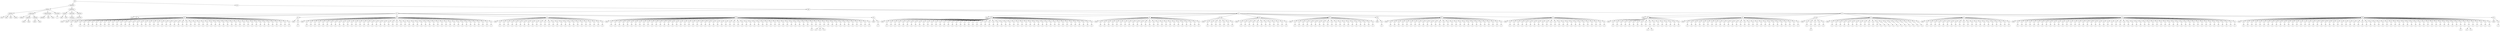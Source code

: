 digraph Tree {
	"t0" [label = "TEI"];
	"t1" [label = "teiHeader"];
	"t2" [label = "fileDesc"];
	"t3" [label = "titleStmt"];
	"t4" [label = "title"];
	"t5" [label = "title"];
	"t6" [label = "title"];
	"t7" [label = "author"];
	"t8" [label = "editionStmt"];
	"t9" [label = "edition"];
	"t10" [label = "respStmt"];
	"t11" [label = "name"];
	"t12" [label = "resp"];
	"t13" [label = "respStmt"];
	"t14" [label = "name"];
	"t15" [label = "resp"];
	"t16" [label = "publicationStmt"];
	"t17" [label = "publisher"];
	"t18" [label = "idno"];
	"t19" [label = "idno"];
	"t20" [label = "sourceDesc"];
	"t21" [label = "p"];
	"t22" [label = "profileDesc"];
	"t23" [label = "creation"];
	"t24" [label = "date"];
	"t25" [label = "date"];
	"t26" [label = "langUsage"];
	"t27" [label = "language"];
	"t28" [label = "textClass"];
	"t29" [label = "keywords"];
	"t30" [label = "term"];
	"t31" [label = "text"];
	"t32" [label = "body"];
	"t33" [label = "div"];
	"t34" [label = "head"];
	"t35" [label = "div"];
	"t36" [label = "head"];
	"t37" [label = "sp"];
	"t38" [label = "p"];
	"t39" [label = "div"];
	"t40" [label = "head"];
	"t41" [label = "sp"];
	"t42" [label = "p"];
	"t43" [label = "sp"];
	"t44" [label = "p"];
	"t45" [label = "sp"];
	"t46" [label = "p"];
	"t47" [label = "sp"];
	"t48" [label = "p"];
	"t49" [label = "sp"];
	"t50" [label = "p"];
	"t51" [label = "sp"];
	"t52" [label = "p"];
	"t53" [label = "sp"];
	"t54" [label = "p"];
	"t55" [label = "sp"];
	"t56" [label = "p"];
	"t57" [label = "sp"];
	"t58" [label = "p"];
	"t59" [label = "sp"];
	"t60" [label = "p"];
	"t61" [label = "sp"];
	"t62" [label = "p"];
	"t63" [label = "sp"];
	"t64" [label = "p"];
	"t65" [label = "sp"];
	"t66" [label = "p"];
	"t67" [label = "sp"];
	"t68" [label = "p"];
	"t69" [label = "sp"];
	"t70" [label = "p"];
	"t71" [label = "sp"];
	"t72" [label = "p"];
	"t73" [label = "sp"];
	"t74" [label = "p"];
	"t75" [label = "sp"];
	"t76" [label = "p"];
	"t77" [label = "sp"];
	"t78" [label = "p"];
	"t79" [label = "sp"];
	"t80" [label = "p"];
	"t81" [label = "sp"];
	"t82" [label = "p"];
	"t83" [label = "sp"];
	"t84" [label = "p"];
	"t85" [label = "sp"];
	"t86" [label = "p"];
	"t87" [label = "sp"];
	"t88" [label = "p"];
	"t89" [label = "sp"];
	"t90" [label = "p"];
	"t91" [label = "sp"];
	"t92" [label = "p"];
	"t93" [label = "sp"];
	"t94" [label = "p"];
	"t95" [label = "sp"];
	"t96" [label = "p"];
	"t97" [label = "sp"];
	"t98" [label = "p"];
	"t99" [label = "sp"];
	"t100" [label = "p"];
	"t101" [label = "sp"];
	"t102" [label = "p"];
	"t103" [label = "sp"];
	"t104" [label = "p"];
	"t105" [label = "sp"];
	"t106" [label = "p"];
	"t107" [label = "sp"];
	"t108" [label = "p"];
	"t109" [label = "sp"];
	"t110" [label = "p"];
	"t111" [label = "sp"];
	"t112" [label = "p"];
	"t113" [label = "sp"];
	"t114" [label = "p"];
	"t115" [label = "sp"];
	"t116" [label = "p"];
	"t117" [label = "sp"];
	"t118" [label = "p"];
	"t119" [label = "sp"];
	"t120" [label = "p"];
	"t121" [label = "sp"];
	"t122" [label = "p"];
	"t123" [label = "sp"];
	"t124" [label = "p"];
	"t125" [label = "sp"];
	"t126" [label = "p"];
	"t127" [label = "sp"];
	"t128" [label = "p"];
	"t129" [label = "sp"];
	"t130" [label = "p"];
	"t131" [label = "sp"];
	"t132" [label = "p"];
	"t133" [label = "sp"];
	"t134" [label = "p"];
	"t135" [label = "sp"];
	"t136" [label = "p"];
	"t137" [label = "sp"];
	"t138" [label = "p"];
	"t139" [label = "sp"];
	"t140" [label = "p"];
	"t141" [label = "sp"];
	"t142" [label = "p"];
	"t143" [label = "sp"];
	"t144" [label = "p"];
	"t145" [label = "div"];
	"t146" [label = "head"];
	"t147" [label = "sp"];
	"t148" [label = "p"];
	"t149" [label = "div"];
	"t150" [label = "head"];
	"t151" [label = "sp"];
	"t152" [label = "p"];
	"t153" [label = "sp"];
	"t154" [label = "p"];
	"t155" [label = "sp"];
	"t156" [label = "p"];
	"t157" [label = "sp"];
	"t158" [label = "p"];
	"t159" [label = "sp"];
	"t160" [label = "p"];
	"t161" [label = "sp"];
	"t162" [label = "p"];
	"t163" [label = "sp"];
	"t164" [label = "p"];
	"t165" [label = "sp"];
	"t166" [label = "p"];
	"t167" [label = "sp"];
	"t168" [label = "p"];
	"t169" [label = "sp"];
	"t170" [label = "p"];
	"t171" [label = "sp"];
	"t172" [label = "p"];
	"t173" [label = "sp"];
	"t174" [label = "p"];
	"t175" [label = "sp"];
	"t176" [label = "p"];
	"t177" [label = "sp"];
	"t178" [label = "p"];
	"t179" [label = "sp"];
	"t180" [label = "p"];
	"t181" [label = "sp"];
	"t182" [label = "p"];
	"t183" [label = "sp"];
	"t184" [label = "p"];
	"t185" [label = "sp"];
	"t186" [label = "p"];
	"t187" [label = "sp"];
	"t188" [label = "p"];
	"t189" [label = "sp"];
	"t190" [label = "p"];
	"t191" [label = "sp"];
	"t192" [label = "p"];
	"t193" [label = "sp"];
	"t194" [label = "p"];
	"t195" [label = "sp"];
	"t196" [label = "p"];
	"t197" [label = "sp"];
	"t198" [label = "p"];
	"t199" [label = "sp"];
	"t200" [label = "p"];
	"t201" [label = "sp"];
	"t202" [label = "p"];
	"t203" [label = "sp"];
	"t204" [label = "p"];
	"t205" [label = "sp"];
	"t206" [label = "p"];
	"t207" [label = "sp"];
	"t208" [label = "p"];
	"t209" [label = "sp"];
	"t210" [label = "p"];
	"t211" [label = "sp"];
	"t212" [label = "p"];
	"t213" [label = "sp"];
	"t214" [label = "p"];
	"t215" [label = "sp"];
	"t216" [label = "p"];
	"t217" [label = "sp"];
	"t218" [label = "p"];
	"t219" [label = "sp"];
	"t220" [label = "p"];
	"t221" [label = "sp"];
	"t222" [label = "p"];
	"t223" [label = "sp"];
	"t224" [label = "p"];
	"t225" [label = "sp"];
	"t226" [label = "p"];
	"t227" [label = "sp"];
	"t228" [label = "p"];
	"t229" [label = "sp"];
	"t230" [label = "p"];
	"t231" [label = "sp"];
	"t232" [label = "p"];
	"t233" [label = "sp"];
	"t234" [label = "p"];
	"t235" [label = "sp"];
	"t236" [label = "p"];
	"t237" [label = "sp"];
	"t238" [label = "p"];
	"t239" [label = "sp"];
	"t240" [label = "p"];
	"t241" [label = "sp"];
	"t242" [label = "p"];
	"t243" [label = "div"];
	"t244" [label = "head"];
	"t245" [label = "sp"];
	"t246" [label = "p"];
	"t247" [label = "sp"];
	"t248" [label = "p"];
	"t249" [label = "sp"];
	"t250" [label = "p"];
	"t251" [label = "sp"];
	"t252" [label = "p"];
	"t253" [label = "sp"];
	"t254" [label = "p"];
	"t255" [label = "sp"];
	"t256" [label = "p"];
	"t257" [label = "sp"];
	"t258" [label = "p"];
	"t259" [label = "sp"];
	"t260" [label = "p"];
	"t261" [label = "sp"];
	"t262" [label = "p"];
	"t263" [label = "sp"];
	"t264" [label = "p"];
	"t265" [label = "sp"];
	"t266" [label = "p"];
	"t267" [label = "sp"];
	"t268" [label = "p"];
	"t269" [label = "sp"];
	"t270" [label = "p"];
	"t271" [label = "sp"];
	"t272" [label = "p"];
	"t273" [label = "sp"];
	"t274" [label = "p"];
	"t275" [label = "sp"];
	"t276" [label = "p"];
	"t277" [label = "sp"];
	"t278" [label = "p"];
	"t279" [label = "sp"];
	"t280" [label = "p"];
	"t281" [label = "sp"];
	"t282" [label = "p"];
	"t283" [label = "sp"];
	"t284" [label = "p"];
	"t285" [label = "sp"];
	"t286" [label = "p"];
	"t287" [label = "sp"];
	"t288" [label = "p"];
	"t289" [label = "sp"];
	"t290" [label = "p"];
	"t291" [label = "sp"];
	"t292" [label = "p"];
	"t293" [label = "sp"];
	"t294" [label = "p"];
	"t295" [label = "sp"];
	"t296" [label = "p"];
	"t297" [label = "div"];
	"t298" [label = "head"];
	"t299" [label = "sp"];
	"t300" [label = "p"];
	"t301" [label = "sp"];
	"t302" [label = "p"];
	"t303" [label = "sp"];
	"t304" [label = "p"];
	"t305" [label = "sp"];
	"t306" [label = "p"];
	"t307" [label = "sp"];
	"t308" [label = "p"];
	"t309" [label = "sp"];
	"t310" [label = "p"];
	"t311" [label = "sp"];
	"t312" [label = "p"];
	"t313" [label = "sp"];
	"t314" [label = "p"];
	"t315" [label = "sp"];
	"t316" [label = "p"];
	"t317" [label = "sp"];
	"t318" [label = "p"];
	"t319" [label = "sp"];
	"t320" [label = "p"];
	"t321" [label = "sp"];
	"t322" [label = "p"];
	"t323" [label = "sp"];
	"t324" [label = "p"];
	"t325" [label = "sp"];
	"t326" [label = "p"];
	"t327" [label = "sp"];
	"t328" [label = "p"];
	"t329" [label = "sp"];
	"t330" [label = "p"];
	"t331" [label = "sp"];
	"t332" [label = "p"];
	"t333" [label = "sp"];
	"t334" [label = "p"];
	"t335" [label = "sp"];
	"t336" [label = "p"];
	"t337" [label = "sp"];
	"t338" [label = "p"];
	"t339" [label = "sp"];
	"t340" [label = "p"];
	"t341" [label = "sp"];
	"t342" [label = "p"];
	"t343" [label = "sp"];
	"t344" [label = "p"];
	"t345" [label = "sp"];
	"t346" [label = "p"];
	"t347" [label = "sp"];
	"t348" [label = "p"];
	"t349" [label = "sp"];
	"t350" [label = "p"];
	"t351" [label = "sp"];
	"t352" [label = "p"];
	"t353" [label = "sp"];
	"t354" [label = "p"];
	"t355" [label = "sp"];
	"t356" [label = "p"];
	"t357" [label = "sp"];
	"t358" [label = "p"];
	"t359" [label = "sp"];
	"t360" [label = "p"];
	"t361" [label = "sp"];
	"t362" [label = "p"];
	"t363" [label = "sp"];
	"t364" [label = "p"];
	"t365" [label = "sp"];
	"t366" [label = "p"];
	"t367" [label = "sp"];
	"t368" [label = "p"];
	"t369" [label = "sp"];
	"t370" [label = "p"];
	"t371" [label = "sp"];
	"t372" [label = "p"];
	"t373" [label = "sp"];
	"t374" [label = "p"];
	"t375" [label = "sp"];
	"t376" [label = "p"];
	"t377" [label = "sp"];
	"t378" [label = "p"];
	"t379" [label = "sp"];
	"t380" [label = "p"];
	"t381" [label = "sp"];
	"t382" [label = "p"];
	"t383" [label = "sp"];
	"t384" [label = "p"];
	"t385" [label = "sp"];
	"t386" [label = "p"];
	"t387" [label = "sp"];
	"t388" [label = "p"];
	"t389" [label = "sp"];
	"t390" [label = "p"];
	"t391" [label = "sp"];
	"t392" [label = "p"];
	"t393" [label = "sp"];
	"t394" [label = "p"];
	"t395" [label = "sp"];
	"t396" [label = "p"];
	"t397" [label = "sp"];
	"t398" [label = "p"];
	"t399" [label = "hi"];
	"t400" [label = "sp"];
	"t401" [label = "p"];
	"t402" [label = "sp"];
	"t403" [label = "p"];
	"t404" [label = "hi"];
	"t405" [label = "hi"];
	"t406" [label = "hi"];
	"t407" [label = "sp"];
	"t408" [label = "p"];
	"t409" [label = "sp"];
	"t410" [label = "p"];
	"t411" [label = "sp"];
	"t412" [label = "p"];
	"t413" [label = "sp"];
	"t414" [label = "p"];
	"t415" [label = "sp"];
	"t416" [label = "p"];
	"t417" [label = "sp"];
	"t418" [label = "p"];
	"t419" [label = "sp"];
	"t420" [label = "p"];
	"t421" [label = "sp"];
	"t422" [label = "p"];
	"t423" [label = "sp"];
	"t424" [label = "p"];
	"t425" [label = "sp"];
	"t426" [label = "p"];
	"t427" [label = "sp"];
	"t428" [label = "p"];
	"t429" [label = "sp"];
	"t430" [label = "p"];
	"t431" [label = "div"];
	"t432" [label = "head"];
	"t433" [label = "sp"];
	"t434" [label = "p"];
	"t435" [label = "div"];
	"t436" [label = "head"];
	"t437" [label = "div"];
	"t438" [label = "head"];
	"t439" [label = "sp"];
	"t440" [label = "p"];
	"t441" [label = "sp"];
	"t442" [label = "p"];
	"t443" [label = "sp"];
	"t444" [label = "p"];
	"t445" [label = "sp"];
	"t446" [label = "p"];
	"t447" [label = "sp"];
	"t448" [label = "p"];
	"t449" [label = "sp"];
	"t450" [label = "p"];
	"t451" [label = "sp"];
	"t452" [label = "p"];
	"t453" [label = "sp"];
	"t454" [label = "p"];
	"t455" [label = "sp"];
	"t456" [label = "p"];
	"t457" [label = "sp"];
	"t458" [label = "p"];
	"t459" [label = "sp"];
	"t460" [label = "p"];
	"t461" [label = "sp"];
	"t462" [label = "p"];
	"t463" [label = "sp"];
	"t464" [label = "p"];
	"t465" [label = "sp"];
	"t466" [label = "p"];
	"t467" [label = "sp"];
	"t468" [label = "p"];
	"t469" [label = "sp"];
	"t470" [label = "p"];
	"t471" [label = "sp"];
	"t472" [label = "p"];
	"t473" [label = "sp"];
	"t474" [label = "p"];
	"t475" [label = "sp"];
	"t476" [label = "p"];
	"t477" [label = "sp"];
	"t478" [label = "p"];
	"t479" [label = "sp"];
	"t480" [label = "p"];
	"t481" [label = "sp"];
	"t482" [label = "p"];
	"t483" [label = "sp"];
	"t484" [label = "p"];
	"t485" [label = "sp"];
	"t486" [label = "p"];
	"t487" [label = "sp"];
	"t488" [label = "p"];
	"t489" [label = "sp"];
	"t490" [label = "p"];
	"t491" [label = "sp"];
	"t492" [label = "p"];
	"t493" [label = "sp"];
	"t494" [label = "p"];
	"t495" [label = "sp"];
	"t496" [label = "p"];
	"t497" [label = "sp"];
	"t498" [label = "p"];
	"t499" [label = "sp"];
	"t500" [label = "p"];
	"t501" [label = "sp"];
	"t502" [label = "p"];
	"t503" [label = "sp"];
	"t504" [label = "p"];
	"t505" [label = "sp"];
	"t506" [label = "p"];
	"t507" [label = "sp"];
	"t508" [label = "p"];
	"t509" [label = "sp"];
	"t510" [label = "p"];
	"t511" [label = "sp"];
	"t512" [label = "p"];
	"t513" [label = "sp"];
	"t514" [label = "p"];
	"t515" [label = "sp"];
	"t516" [label = "p"];
	"t517" [label = "sp"];
	"t518" [label = "p"];
	"t519" [label = "sp"];
	"t520" [label = "p"];
	"t521" [label = "sp"];
	"t522" [label = "p"];
	"t523" [label = "sp"];
	"t524" [label = "p"];
	"t525" [label = "sp"];
	"t526" [label = "p"];
	"t527" [label = "sp"];
	"t528" [label = "p"];
	"t529" [label = "sp"];
	"t530" [label = "p"];
	"t531" [label = "sp"];
	"t532" [label = "p"];
	"t533" [label = "sp"];
	"t534" [label = "p"];
	"t535" [label = "sp"];
	"t536" [label = "p"];
	"t537" [label = "sp"];
	"t538" [label = "p"];
	"t539" [label = "sp"];
	"t540" [label = "p"];
	"t541" [label = "div"];
	"t542" [label = "head"];
	"t543" [label = "sp"];
	"t544" [label = "p"];
	"t545" [label = "sp"];
	"t546" [label = "p"];
	"t547" [label = "sp"];
	"t548" [label = "p"];
	"t549" [label = "sp"];
	"t550" [label = "p"];
	"t551" [label = "sp"];
	"t552" [label = "p"];
	"t553" [label = "sp"];
	"t554" [label = "p"];
	"t555" [label = "sp"];
	"t556" [label = "p"];
	"t557" [label = "sp"];
	"t558" [label = "p"];
	"t559" [label = "sp"];
	"t560" [label = "p"];
	"t561" [label = "sp"];
	"t562" [label = "p"];
	"t563" [label = "sp"];
	"t564" [label = "p"];
	"t565" [label = "sp"];
	"t566" [label = "p"];
	"t567" [label = "sp"];
	"t568" [label = "p"];
	"t569" [label = "sp"];
	"t570" [label = "p"];
	"t571" [label = "sp"];
	"t572" [label = "p"];
	"t573" [label = "sp"];
	"t574" [label = "p"];
	"t575" [label = "sp"];
	"t576" [label = "p"];
	"t577" [label = "sp"];
	"t578" [label = "p"];
	"t579" [label = "sp"];
	"t580" [label = "p"];
	"t581" [label = "sp"];
	"t582" [label = "p"];
	"t583" [label = "sp"];
	"t584" [label = "p"];
	"t585" [label = "sp"];
	"t586" [label = "p"];
	"t587" [label = "sp"];
	"t588" [label = "p"];
	"t589" [label = "sp"];
	"t590" [label = "p"];
	"t591" [label = "sp"];
	"t592" [label = "p"];
	"t593" [label = "div"];
	"t594" [label = "head"];
	"t595" [label = "sp"];
	"t596" [label = "p"];
	"t597" [label = "sp"];
	"t598" [label = "p"];
	"t599" [label = "sp"];
	"t600" [label = "p"];
	"t601" [label = "sp"];
	"t602" [label = "p"];
	"t603" [label = "sp"];
	"t604" [label = "p"];
	"t605" [label = "sp"];
	"t606" [label = "p"];
	"t607" [label = "sp"];
	"t608" [label = "p"];
	"t609" [label = "div"];
	"t610" [label = "head"];
	"t611" [label = "sp"];
	"t612" [label = "p"];
	"t613" [label = "sp"];
	"t614" [label = "p"];
	"t615" [label = "sp"];
	"t616" [label = "p"];
	"t617" [label = "sp"];
	"t618" [label = "p"];
	"t619" [label = "sp"];
	"t620" [label = "p"];
	"t621" [label = "sp"];
	"t622" [label = "p"];
	"t623" [label = "sp"];
	"t624" [label = "p"];
	"t625" [label = "sp"];
	"t626" [label = "p"];
	"t627" [label = "sp"];
	"t628" [label = "p"];
	"t629" [label = "sp"];
	"t630" [label = "p"];
	"t631" [label = "sp"];
	"t632" [label = "p"];
	"t633" [label = "sp"];
	"t634" [label = "p"];
	"t635" [label = "div"];
	"t636" [label = "head"];
	"t637" [label = "sp"];
	"t638" [label = "p"];
	"t639" [label = "sp"];
	"t640" [label = "p"];
	"t641" [label = "sp"];
	"t642" [label = "p"];
	"t643" [label = "sp"];
	"t644" [label = "p"];
	"t645" [label = "sp"];
	"t646" [label = "p"];
	"t647" [label = "sp"];
	"t648" [label = "p"];
	"t649" [label = "sp"];
	"t650" [label = "p"];
	"t651" [label = "sp"];
	"t652" [label = "p"];
	"t653" [label = "sp"];
	"t654" [label = "p"];
	"t655" [label = "sp"];
	"t656" [label = "p"];
	"t657" [label = "sp"];
	"t658" [label = "p"];
	"t659" [label = "sp"];
	"t660" [label = "p"];
	"t661" [label = "sp"];
	"t662" [label = "p"];
	"t663" [label = "sp"];
	"t664" [label = "p"];
	"t665" [label = "sp"];
	"t666" [label = "p"];
	"t667" [label = "sp"];
	"t668" [label = "p"];
	"t669" [label = "sp"];
	"t670" [label = "p"];
	"t671" [label = "sp"];
	"t672" [label = "p"];
	"t673" [label = "sp"];
	"t674" [label = "p"];
	"t675" [label = "sp"];
	"t676" [label = "p"];
	"t677" [label = "div"];
	"t678" [label = "head"];
	"t679" [label = "sp"];
	"t680" [label = "p"];
	"t681" [label = "div"];
	"t682" [label = "head"];
	"t683" [label = "sp"];
	"t684" [label = "p"];
	"t685" [label = "sp"];
	"t686" [label = "p"];
	"t687" [label = "sp"];
	"t688" [label = "p"];
	"t689" [label = "sp"];
	"t690" [label = "p"];
	"t691" [label = "sp"];
	"t692" [label = "p"];
	"t693" [label = "sp"];
	"t694" [label = "p"];
	"t695" [label = "sp"];
	"t696" [label = "p"];
	"t697" [label = "sp"];
	"t698" [label = "p"];
	"t699" [label = "sp"];
	"t700" [label = "p"];
	"t701" [label = "sp"];
	"t702" [label = "p"];
	"t703" [label = "sp"];
	"t704" [label = "p"];
	"t705" [label = "sp"];
	"t706" [label = "p"];
	"t707" [label = "sp"];
	"t708" [label = "p"];
	"t709" [label = "sp"];
	"t710" [label = "p"];
	"t711" [label = "sp"];
	"t712" [label = "p"];
	"t713" [label = "sp"];
	"t714" [label = "p"];
	"t715" [label = "sp"];
	"t716" [label = "p"];
	"t717" [label = "sp"];
	"t718" [label = "p"];
	"t719" [label = "sp"];
	"t720" [label = "p"];
	"t721" [label = "sp"];
	"t722" [label = "p"];
	"t723" [label = "sp"];
	"t724" [label = "p"];
	"t725" [label = "sp"];
	"t726" [label = "p"];
	"t727" [label = "sp"];
	"t728" [label = "p"];
	"t729" [label = "sp"];
	"t730" [label = "p"];
	"t731" [label = "sp"];
	"t732" [label = "p"];
	"t733" [label = "sp"];
	"t734" [label = "p"];
	"t735" [label = "sp"];
	"t736" [label = "p"];
	"t737" [label = "sp"];
	"t738" [label = "p"];
	"t739" [label = "div"];
	"t740" [label = "head"];
	"t741" [label = "sp"];
	"t742" [label = "p"];
	"t743" [label = "sp"];
	"t744" [label = "p"];
	"t745" [label = "sp"];
	"t746" [label = "p"];
	"t747" [label = "sp"];
	"t748" [label = "p"];
	"t749" [label = "sp"];
	"t750" [label = "p"];
	"t751" [label = "sp"];
	"t752" [label = "p"];
	"t753" [label = "sp"];
	"t754" [label = "p"];
	"t755" [label = "sp"];
	"t756" [label = "p"];
	"t757" [label = "sp"];
	"t758" [label = "p"];
	"t759" [label = "sp"];
	"t760" [label = "p"];
	"t761" [label = "sp"];
	"t762" [label = "p"];
	"t763" [label = "sp"];
	"t764" [label = "p"];
	"t765" [label = "sp"];
	"t766" [label = "p"];
	"t767" [label = "sp"];
	"t768" [label = "p"];
	"t769" [label = "sp"];
	"t770" [label = "p"];
	"t771" [label = "sp"];
	"t772" [label = "p"];
	"t773" [label = "sp"];
	"t774" [label = "p"];
	"t775" [label = "sp"];
	"t776" [label = "p"];
	"t777" [label = "sp"];
	"t778" [label = "p"];
	"t779" [label = "sp"];
	"t780" [label = "p"];
	"t781" [label = "sp"];
	"t782" [label = "p"];
	"t783" [label = "sp"];
	"t784" [label = "p"];
	"t785" [label = "sp"];
	"t786" [label = "p"];
	"t787" [label = "sp"];
	"t788" [label = "p"];
	"t789" [label = "div"];
	"t790" [label = "head"];
	"t791" [label = "div"];
	"t792" [label = "head"];
	"t793" [label = "sp"];
	"t794" [label = "p"];
	"t795" [label = "sp"];
	"t796" [label = "p"];
	"t797" [label = "sp"];
	"t798" [label = "p"];
	"t799" [label = "sp"];
	"t800" [label = "p"];
	"t801" [label = "sp"];
	"t802" [label = "p"];
	"t803" [label = "sp"];
	"t804" [label = "p"];
	"t805" [label = "sp"];
	"t806" [label = "p"];
	"t807" [label = "sp"];
	"t808" [label = "p"];
	"t809" [label = "sp"];
	"t810" [label = "p"];
	"t811" [label = "sp"];
	"t812" [label = "p"];
	"t813" [label = "hi"];
	"t814" [label = "hi"];
	"t815" [label = "sp"];
	"t816" [label = "p"];
	"t817" [label = "sp"];
	"t818" [label = "p"];
	"t819" [label = "sp"];
	"t820" [label = "p"];
	"t821" [label = "sp"];
	"t822" [label = "p"];
	"t823" [label = "sp"];
	"t824" [label = "p"];
	"t825" [label = "sp"];
	"t826" [label = "p"];
	"t827" [label = "sp"];
	"t828" [label = "p"];
	"t829" [label = "div"];
	"t830" [label = "head"];
	"t831" [label = "sp"];
	"t832" [label = "p"];
	"t833" [label = "sp"];
	"t834" [label = "p"];
	"t835" [label = "sp"];
	"t836" [label = "p"];
	"t837" [label = "sp"];
	"t838" [label = "p"];
	"t839" [label = "sp"];
	"t840" [label = "p"];
	"t841" [label = "sp"];
	"t842" [label = "p"];
	"t843" [label = "sp"];
	"t844" [label = "p"];
	"t845" [label = "sp"];
	"t846" [label = "p"];
	"t847" [label = "sp"];
	"t848" [label = "p"];
	"t849" [label = "sp"];
	"t850" [label = "p"];
	"t851" [label = "sp"];
	"t852" [label = "p"];
	"t853" [label = "sp"];
	"t854" [label = "p"];
	"t855" [label = "sp"];
	"t856" [label = "p"];
	"t857" [label = "sp"];
	"t858" [label = "p"];
	"t859" [label = "sp"];
	"t860" [label = "p"];
	"t861" [label = "sp"];
	"t862" [label = "p"];
	"t863" [label = "sp"];
	"t864" [label = "p"];
	"t865" [label = "sp"];
	"t866" [label = "p"];
	"t867" [label = "sp"];
	"t868" [label = "p"];
	"t869" [label = "sp"];
	"t870" [label = "p"];
	"t871" [label = "sp"];
	"t872" [label = "p"];
	"t873" [label = "sp"];
	"t874" [label = "p"];
	"t875" [label = "sp"];
	"t876" [label = "p"];
	"t877" [label = "sp"];
	"t878" [label = "p"];
	"t879" [label = "sp"];
	"t880" [label = "p"];
	"t881" [label = "sp"];
	"t882" [label = "p"];
	"t883" [label = "sp"];
	"t884" [label = "p"];
	"t885" [label = "sp"];
	"t886" [label = "p"];
	"t887" [label = "div"];
	"t888" [label = "head"];
	"t889" [label = "sp"];
	"t890" [label = "p"];
	"t891" [label = "sp"];
	"t892" [label = "p"];
	"t893" [label = "hi"];
	"t894" [label = "sp"];
	"t895" [label = "p"];
	"t896" [label = "sp"];
	"t897" [label = "p"];
	"t898" [label = "sp"];
	"t899" [label = "p"];
	"t900" [label = "div"];
	"t901" [label = "head"];
	"t902" [label = "sp"];
	"t903" [label = "p"];
	"t904" [label = "sp"];
	"t905" [label = "p"];
	"t906" [label = "sp"];
	"t907" [label = "p"];
	"t908" [label = "sp"];
	"t909" [label = "p"];
	"t910" [label = "sp"];
	"t911" [label = "p"];
	"t912" [label = "sp"];
	"t913" [label = "p"];
	"t914" [label = "sp"];
	"t915" [label = "p"];
	"t916" [label = "sp"];
	"t917" [label = "p"];
	"t918" [label = "sp"];
	"t919" [label = "p"];
	"t920" [label = "sp"];
	"t921" [label = "p"];
	"t922" [label = "sp"];
	"t923" [label = "p"];
	"t924" [label = "sp"];
	"t925" [label = "p"];
	"t926" [label = "p"];
	"t927" [label = "sp"];
	"t928" [label = "p"];
	"t929" [label = "sp"];
	"t930" [label = "p"];
	"t931" [label = "sp"];
	"t932" [label = "p"];
	"t933" [label = "sp"];
	"t934" [label = "p"];
	"t935" [label = "sp"];
	"t936" [label = "p"];
	"t937" [label = "sp"];
	"t938" [label = "p"];
	"t939" [label = "sp"];
	"t940" [label = "p"];
	"t941" [label = "sp"];
	"t942" [label = "p"];
	"t943" [label = "sp"];
	"t944" [label = "p"];
	"t945" [label = "sp"];
	"t946" [label = "p"];
	"t947" [label = "div"];
	"t948" [label = "head"];
	"t949" [label = "sp"];
	"t950" [label = "p"];
	"t951" [label = "sp"];
	"t952" [label = "p"];
	"t953" [label = "sp"];
	"t954" [label = "p"];
	"t955" [label = "sp"];
	"t956" [label = "p"];
	"t957" [label = "sp"];
	"t958" [label = "p"];
	"t959" [label = "sp"];
	"t960" [label = "p"];
	"t961" [label = "sp"];
	"t962" [label = "p"];
	"t963" [label = "sp"];
	"t964" [label = "p"];
	"t965" [label = "sp"];
	"t966" [label = "p"];
	"t967" [label = "sp"];
	"t968" [label = "p"];
	"t969" [label = "sp"];
	"t970" [label = "p"];
	"t971" [label = "sp"];
	"t972" [label = "p"];
	"t973" [label = "sp"];
	"t974" [label = "p"];
	"t975" [label = "sp"];
	"t976" [label = "p"];
	"t977" [label = "sp"];
	"t978" [label = "p"];
	"t979" [label = "sp"];
	"t980" [label = "p"];
	"t981" [label = "sp"];
	"t982" [label = "p"];
	"t983" [label = "sp"];
	"t984" [label = "p"];
	"t985" [label = "sp"];
	"t986" [label = "p"];
	"t987" [label = "sp"];
	"t988" [label = "p"];
	"t989" [label = "sp"];
	"t990" [label = "p"];
	"t991" [label = "div"];
	"t992" [label = "head"];
	"t993" [label = "sp"];
	"t994" [label = "p"];
	"t995" [label = "sp"];
	"t996" [label = "p"];
	"t997" [label = "sp"];
	"t998" [label = "p"];
	"t999" [label = "sp"];
	"t1000" [label = "p"];
	"t1001" [label = "sp"];
	"t1002" [label = "p"];
	"t1003" [label = "sp"];
	"t1004" [label = "p"];
	"t1005" [label = "sp"];
	"t1006" [label = "p"];
	"t1007" [label = "sp"];
	"t1008" [label = "p"];
	"t1009" [label = "sp"];
	"t1010" [label = "p"];
	"t1011" [label = "sp"];
	"t1012" [label = "p"];
	"t1013" [label = "sp"];
	"t1014" [label = "p"];
	"t1015" [label = "sp"];
	"t1016" [label = "p"];
	"t1017" [label = "sp"];
	"t1018" [label = "p"];
	"t1019" [label = "sp"];
	"t1020" [label = "p"];
	"t1021" [label = "sp"];
	"t1022" [label = "p"];
	"t1023" [label = "sp"];
	"t1024" [label = "p"];
	"t1025" [label = "sp"];
	"t1026" [label = "p"];
	"t1027" [label = "sp"];
	"t1028" [label = "p"];
	"t1029" [label = "sp"];
	"t1030" [label = "p"];
	"t1031" [label = "sp"];
	"t1032" [label = "p"];
	"t1033" [label = "sp"];
	"t1034" [label = "p"];
	"t1035" [label = "sp"];
	"t1036" [label = "p"];
	"t1037" [label = "sp"];
	"t1038" [label = "p"];
	"t1039" [label = "sp"];
	"t1040" [label = "p"];
	"t1041" [label = "sp"];
	"t1042" [label = "p"];
	"t1043" [label = "sp"];
	"t1044" [label = "p"];
	"t1045" [label = "sp"];
	"t1046" [label = "p"];
	"t1047" [label = "sp"];
	"t1048" [label = "p"];
	"t1049" [label = "sp"];
	"t1050" [label = "p"];
	"t1051" [label = "sp"];
	"t1052" [label = "p"];
	"t1053" [label = "sp"];
	"t1054" [label = "p"];
	"t1055" [label = "sp"];
	"t1056" [label = "p"];
	"t1057" [label = "sp"];
	"t1058" [label = "p"];
	"t1059" [label = "sp"];
	"t1060" [label = "p"];
	"t1061" [label = "sp"];
	"t1062" [label = "p"];
	"t1063" [label = "sp"];
	"t1064" [label = "p"];
	"t1065" [label = "sp"];
	"t1066" [label = "p"];
	"t1067" [label = "sp"];
	"t1068" [label = "p"];
	"t1069" [label = "sp"];
	"t1070" [label = "p"];
	"t1071" [label = "sp"];
	"t1072" [label = "p"];
	"t1073" [label = "sp"];
	"t1074" [label = "p"];
	"t1075" [label = "sp"];
	"t1076" [label = "p"];
	"t1077" [label = "sp"];
	"t1078" [label = "p"];
	"t1079" [label = "sp"];
	"t1080" [label = "p"];
	"t1081" [label = "sp"];
	"t1082" [label = "p"];
	"t1083" [label = "sp"];
	"t1084" [label = "p"];
	"t1085" [label = "sp"];
	"t1086" [label = "p"];
	"t1087" [label = "sp"];
	"t1088" [label = "p"];
	"t1089" [label = "sp"];
	"t1090" [label = "p"];
	"t1091" [label = "sp"];
	"t1092" [label = "p"];
	"t1093" [label = "sp"];
	"t1094" [label = "p"];
	"t1095" [label = "sp"];
	"t1096" [label = "p"];
	"t1097" [label = "sp"];
	"t1098" [label = "p"];
	"t1099" [label = "sp"];
	"t1100" [label = "p"];
	"t1101" [label = "div"];
	"t1102" [label = "head"];
	"t1103" [label = "sp"];
	"t1104" [label = "p"];
	"t1105" [label = "sp"];
	"t1106" [label = "p"];
	"t1107" [label = "sp"];
	"t1108" [label = "p"];
	"t1109" [label = "sp"];
	"t1110" [label = "p"];
	"t1111" [label = "sp"];
	"t1112" [label = "p"];
	"t1113" [label = "sp"];
	"t1114" [label = "p"];
	"t1115" [label = "sp"];
	"t1116" [label = "p"];
	"t1117" [label = "sp"];
	"t1118" [label = "p"];
	"t1119" [label = "sp"];
	"t1120" [label = "p"];
	"t1121" [label = "sp"];
	"t1122" [label = "p"];
	"t1123" [label = "sp"];
	"t1124" [label = "p"];
	"t1125" [label = "sp"];
	"t1126" [label = "p"];
	"t1127" [label = "sp"];
	"t1128" [label = "p"];
	"t1129" [label = "sp"];
	"t1130" [label = "p"];
	"t1131" [label = "sp"];
	"t1132" [label = "p"];
	"t1133" [label = "sp"];
	"t1134" [label = "p"];
	"t1135" [label = "sp"];
	"t1136" [label = "p"];
	"t1137" [label = "sp"];
	"t1138" [label = "p"];
	"t1139" [label = "sp"];
	"t1140" [label = "p"];
	"t1141" [label = "sp"];
	"t1142" [label = "p"];
	"t1143" [label = "sp"];
	"t1144" [label = "p"];
	"t1145" [label = "sp"];
	"t1146" [label = "p"];
	"t1147" [label = "sp"];
	"t1148" [label = "p"];
	"t1149" [label = "sp"];
	"t1150" [label = "p"];
	"t1151" [label = "sp"];
	"t1152" [label = "p"];
	"t1153" [label = "sp"];
	"t1154" [label = "p"];
	"t1155" [label = "sp"];
	"t1156" [label = "p"];
	"t1157" [label = "sp"];
	"t1158" [label = "p"];
	"t1159" [label = "sp"];
	"t1160" [label = "p"];
	"t1161" [label = "sp"];
	"t1162" [label = "p"];
	"t1163" [label = "sp"];
	"t1164" [label = "p"];
	"t1165" [label = "sp"];
	"t1166" [label = "p"];
	"t1167" [label = "sp"];
	"t1168" [label = "p"];
	"t1169" [label = "sp"];
	"t1170" [label = "p"];
	"t1171" [label = "sp"];
	"t1172" [label = "p"];
	"t1173" [label = "sp"];
	"t1174" [label = "p"];
	"t1175" [label = "sp"];
	"t1176" [label = "p"];
	"t1177" [label = "sp"];
	"t1178" [label = "p"];
	"t1179" [label = "sp"];
	"t1180" [label = "p"];
	"t1181" [label = "sp"];
	"t1182" [label = "p"];
	"t1183" [label = "sp"];
	"t1184" [label = "p"];
	"t1185" [label = "sp"];
	"t1186" [label = "p"];
	"t1187" [label = "sp"];
	"t1188" [label = "p"];
	"t1189" [label = "sp"];
	"t1190" [label = "p"];
	"t1191" [label = "sp"];
	"t1192" [label = "p"];
	"t1193" [label = "sp"];
	"t1194" [label = "p"];
	"t1195" [label = "sp"];
	"t1196" [label = "p"];
	"t1197" [label = "sp"];
	"t1198" [label = "p"];
	"t1199" [label = "sp"];
	"t1200" [label = "p"];
	"t1201" [label = "sp"];
	"t1202" [label = "p"];
	"t1203" [label = "sp"];
	"t1204" [label = "p"];
	"t1205" [label = "sp"];
	"t1206" [label = "p"];
	"t1207" [label = "sp"];
	"t1208" [label = "p"];
	"t1209" [label = "sp"];
	"t1210" [label = "p"];
	"t1211" [label = "hi"];
	"t1212" [label = "sp"];
	"t1213" [label = "p"];
	"t1214" [label = "sp"];
	"t1215" [label = "p"];
	"t1216" [label = "hi"];
	"t1217" [label = "hi"];
	"t1218" [label = "sp"];
	"t1219" [label = "p"];
	"t1220" [label = "sp"];
	"t1221" [label = "p"];
	"t1222" [label = "sp"];
	"t1223" [label = "p"];
	"t1224" [label = "sp"];
	"t1225" [label = "p"];
	"t1226" [label = "sp"];
	"t1227" [label = "p"];
	"t1228" [label = "div"];
	"t1229" [label = "head"];
	"t1230" [label = "sp"];
	"t1231" [label = "p"];
	"t0" -> "t1";
	"t1" -> "t2";
	"t2" -> "t3";
	"t3" -> "t4";
	"t3" -> "t5";
	"t3" -> "t6";
	"t3" -> "t7";
	"t2" -> "t8";
	"t8" -> "t9";
	"t8" -> "t10";
	"t10" -> "t11";
	"t10" -> "t12";
	"t8" -> "t13";
	"t13" -> "t14";
	"t13" -> "t15";
	"t2" -> "t16";
	"t16" -> "t17";
	"t16" -> "t18";
	"t16" -> "t19";
	"t2" -> "t20";
	"t20" -> "t21";
	"t1" -> "t22";
	"t22" -> "t23";
	"t23" -> "t24";
	"t23" -> "t25";
	"t22" -> "t26";
	"t26" -> "t27";
	"t22" -> "t28";
	"t28" -> "t29";
	"t29" -> "t30";
	"t0" -> "t31";
	"t31" -> "t32";
	"t32" -> "t33";
	"t33" -> "t34";
	"t33" -> "t35";
	"t35" -> "t36";
	"t35" -> "t37";
	"t37" -> "t38";
	"t33" -> "t39";
	"t39" -> "t40";
	"t39" -> "t41";
	"t41" -> "t42";
	"t39" -> "t43";
	"t43" -> "t44";
	"t39" -> "t45";
	"t45" -> "t46";
	"t39" -> "t47";
	"t47" -> "t48";
	"t39" -> "t49";
	"t49" -> "t50";
	"t39" -> "t51";
	"t51" -> "t52";
	"t39" -> "t53";
	"t53" -> "t54";
	"t39" -> "t55";
	"t55" -> "t56";
	"t39" -> "t57";
	"t57" -> "t58";
	"t39" -> "t59";
	"t59" -> "t60";
	"t39" -> "t61";
	"t61" -> "t62";
	"t39" -> "t63";
	"t63" -> "t64";
	"t39" -> "t65";
	"t65" -> "t66";
	"t39" -> "t67";
	"t67" -> "t68";
	"t39" -> "t69";
	"t69" -> "t70";
	"t39" -> "t71";
	"t71" -> "t72";
	"t39" -> "t73";
	"t73" -> "t74";
	"t39" -> "t75";
	"t75" -> "t76";
	"t39" -> "t77";
	"t77" -> "t78";
	"t39" -> "t79";
	"t79" -> "t80";
	"t39" -> "t81";
	"t81" -> "t82";
	"t39" -> "t83";
	"t83" -> "t84";
	"t39" -> "t85";
	"t85" -> "t86";
	"t39" -> "t87";
	"t87" -> "t88";
	"t39" -> "t89";
	"t89" -> "t90";
	"t39" -> "t91";
	"t91" -> "t92";
	"t39" -> "t93";
	"t93" -> "t94";
	"t39" -> "t95";
	"t95" -> "t96";
	"t39" -> "t97";
	"t97" -> "t98";
	"t39" -> "t99";
	"t99" -> "t100";
	"t39" -> "t101";
	"t101" -> "t102";
	"t39" -> "t103";
	"t103" -> "t104";
	"t39" -> "t105";
	"t105" -> "t106";
	"t39" -> "t107";
	"t107" -> "t108";
	"t39" -> "t109";
	"t109" -> "t110";
	"t39" -> "t111";
	"t111" -> "t112";
	"t39" -> "t113";
	"t113" -> "t114";
	"t39" -> "t115";
	"t115" -> "t116";
	"t39" -> "t117";
	"t117" -> "t118";
	"t39" -> "t119";
	"t119" -> "t120";
	"t39" -> "t121";
	"t121" -> "t122";
	"t39" -> "t123";
	"t123" -> "t124";
	"t39" -> "t125";
	"t125" -> "t126";
	"t39" -> "t127";
	"t127" -> "t128";
	"t39" -> "t129";
	"t129" -> "t130";
	"t39" -> "t131";
	"t131" -> "t132";
	"t39" -> "t133";
	"t133" -> "t134";
	"t39" -> "t135";
	"t135" -> "t136";
	"t39" -> "t137";
	"t137" -> "t138";
	"t39" -> "t139";
	"t139" -> "t140";
	"t39" -> "t141";
	"t141" -> "t142";
	"t39" -> "t143";
	"t143" -> "t144";
	"t33" -> "t145";
	"t145" -> "t146";
	"t145" -> "t147";
	"t147" -> "t148";
	"t33" -> "t149";
	"t149" -> "t150";
	"t149" -> "t151";
	"t151" -> "t152";
	"t149" -> "t153";
	"t153" -> "t154";
	"t149" -> "t155";
	"t155" -> "t156";
	"t149" -> "t157";
	"t157" -> "t158";
	"t149" -> "t159";
	"t159" -> "t160";
	"t149" -> "t161";
	"t161" -> "t162";
	"t149" -> "t163";
	"t163" -> "t164";
	"t149" -> "t165";
	"t165" -> "t166";
	"t149" -> "t167";
	"t167" -> "t168";
	"t149" -> "t169";
	"t169" -> "t170";
	"t149" -> "t171";
	"t171" -> "t172";
	"t149" -> "t173";
	"t173" -> "t174";
	"t149" -> "t175";
	"t175" -> "t176";
	"t149" -> "t177";
	"t177" -> "t178";
	"t149" -> "t179";
	"t179" -> "t180";
	"t149" -> "t181";
	"t181" -> "t182";
	"t149" -> "t183";
	"t183" -> "t184";
	"t149" -> "t185";
	"t185" -> "t186";
	"t149" -> "t187";
	"t187" -> "t188";
	"t149" -> "t189";
	"t189" -> "t190";
	"t149" -> "t191";
	"t191" -> "t192";
	"t149" -> "t193";
	"t193" -> "t194";
	"t149" -> "t195";
	"t195" -> "t196";
	"t149" -> "t197";
	"t197" -> "t198";
	"t149" -> "t199";
	"t199" -> "t200";
	"t149" -> "t201";
	"t201" -> "t202";
	"t149" -> "t203";
	"t203" -> "t204";
	"t149" -> "t205";
	"t205" -> "t206";
	"t149" -> "t207";
	"t207" -> "t208";
	"t149" -> "t209";
	"t209" -> "t210";
	"t149" -> "t211";
	"t211" -> "t212";
	"t149" -> "t213";
	"t213" -> "t214";
	"t149" -> "t215";
	"t215" -> "t216";
	"t149" -> "t217";
	"t217" -> "t218";
	"t149" -> "t219";
	"t219" -> "t220";
	"t149" -> "t221";
	"t221" -> "t222";
	"t149" -> "t223";
	"t223" -> "t224";
	"t149" -> "t225";
	"t225" -> "t226";
	"t149" -> "t227";
	"t227" -> "t228";
	"t149" -> "t229";
	"t229" -> "t230";
	"t149" -> "t231";
	"t231" -> "t232";
	"t149" -> "t233";
	"t233" -> "t234";
	"t149" -> "t235";
	"t235" -> "t236";
	"t149" -> "t237";
	"t237" -> "t238";
	"t149" -> "t239";
	"t239" -> "t240";
	"t149" -> "t241";
	"t241" -> "t242";
	"t33" -> "t243";
	"t243" -> "t244";
	"t243" -> "t245";
	"t245" -> "t246";
	"t243" -> "t247";
	"t247" -> "t248";
	"t243" -> "t249";
	"t249" -> "t250";
	"t243" -> "t251";
	"t251" -> "t252";
	"t243" -> "t253";
	"t253" -> "t254";
	"t243" -> "t255";
	"t255" -> "t256";
	"t243" -> "t257";
	"t257" -> "t258";
	"t243" -> "t259";
	"t259" -> "t260";
	"t243" -> "t261";
	"t261" -> "t262";
	"t243" -> "t263";
	"t263" -> "t264";
	"t243" -> "t265";
	"t265" -> "t266";
	"t243" -> "t267";
	"t267" -> "t268";
	"t243" -> "t269";
	"t269" -> "t270";
	"t243" -> "t271";
	"t271" -> "t272";
	"t243" -> "t273";
	"t273" -> "t274";
	"t243" -> "t275";
	"t275" -> "t276";
	"t243" -> "t277";
	"t277" -> "t278";
	"t243" -> "t279";
	"t279" -> "t280";
	"t243" -> "t281";
	"t281" -> "t282";
	"t243" -> "t283";
	"t283" -> "t284";
	"t243" -> "t285";
	"t285" -> "t286";
	"t243" -> "t287";
	"t287" -> "t288";
	"t243" -> "t289";
	"t289" -> "t290";
	"t243" -> "t291";
	"t291" -> "t292";
	"t243" -> "t293";
	"t293" -> "t294";
	"t243" -> "t295";
	"t295" -> "t296";
	"t33" -> "t297";
	"t297" -> "t298";
	"t297" -> "t299";
	"t299" -> "t300";
	"t297" -> "t301";
	"t301" -> "t302";
	"t297" -> "t303";
	"t303" -> "t304";
	"t297" -> "t305";
	"t305" -> "t306";
	"t297" -> "t307";
	"t307" -> "t308";
	"t297" -> "t309";
	"t309" -> "t310";
	"t297" -> "t311";
	"t311" -> "t312";
	"t297" -> "t313";
	"t313" -> "t314";
	"t297" -> "t315";
	"t315" -> "t316";
	"t297" -> "t317";
	"t317" -> "t318";
	"t297" -> "t319";
	"t319" -> "t320";
	"t297" -> "t321";
	"t321" -> "t322";
	"t297" -> "t323";
	"t323" -> "t324";
	"t297" -> "t325";
	"t325" -> "t326";
	"t297" -> "t327";
	"t327" -> "t328";
	"t297" -> "t329";
	"t329" -> "t330";
	"t297" -> "t331";
	"t331" -> "t332";
	"t297" -> "t333";
	"t333" -> "t334";
	"t297" -> "t335";
	"t335" -> "t336";
	"t297" -> "t337";
	"t337" -> "t338";
	"t297" -> "t339";
	"t339" -> "t340";
	"t297" -> "t341";
	"t341" -> "t342";
	"t297" -> "t343";
	"t343" -> "t344";
	"t297" -> "t345";
	"t345" -> "t346";
	"t297" -> "t347";
	"t347" -> "t348";
	"t297" -> "t349";
	"t349" -> "t350";
	"t297" -> "t351";
	"t351" -> "t352";
	"t297" -> "t353";
	"t353" -> "t354";
	"t297" -> "t355";
	"t355" -> "t356";
	"t297" -> "t357";
	"t357" -> "t358";
	"t297" -> "t359";
	"t359" -> "t360";
	"t297" -> "t361";
	"t361" -> "t362";
	"t297" -> "t363";
	"t363" -> "t364";
	"t297" -> "t365";
	"t365" -> "t366";
	"t297" -> "t367";
	"t367" -> "t368";
	"t297" -> "t369";
	"t369" -> "t370";
	"t297" -> "t371";
	"t371" -> "t372";
	"t297" -> "t373";
	"t373" -> "t374";
	"t297" -> "t375";
	"t375" -> "t376";
	"t297" -> "t377";
	"t377" -> "t378";
	"t297" -> "t379";
	"t379" -> "t380";
	"t297" -> "t381";
	"t381" -> "t382";
	"t297" -> "t383";
	"t383" -> "t384";
	"t297" -> "t385";
	"t385" -> "t386";
	"t297" -> "t387";
	"t387" -> "t388";
	"t297" -> "t389";
	"t389" -> "t390";
	"t297" -> "t391";
	"t391" -> "t392";
	"t297" -> "t393";
	"t393" -> "t394";
	"t297" -> "t395";
	"t395" -> "t396";
	"t297" -> "t397";
	"t397" -> "t398";
	"t398" -> "t399";
	"t297" -> "t400";
	"t400" -> "t401";
	"t297" -> "t402";
	"t402" -> "t403";
	"t403" -> "t404";
	"t403" -> "t405";
	"t403" -> "t406";
	"t297" -> "t407";
	"t407" -> "t408";
	"t297" -> "t409";
	"t409" -> "t410";
	"t297" -> "t411";
	"t411" -> "t412";
	"t297" -> "t413";
	"t413" -> "t414";
	"t297" -> "t415";
	"t415" -> "t416";
	"t297" -> "t417";
	"t417" -> "t418";
	"t297" -> "t419";
	"t419" -> "t420";
	"t297" -> "t421";
	"t421" -> "t422";
	"t297" -> "t423";
	"t423" -> "t424";
	"t297" -> "t425";
	"t425" -> "t426";
	"t297" -> "t427";
	"t427" -> "t428";
	"t297" -> "t429";
	"t429" -> "t430";
	"t33" -> "t431";
	"t431" -> "t432";
	"t431" -> "t433";
	"t433" -> "t434";
	"t32" -> "t435";
	"t435" -> "t436";
	"t435" -> "t437";
	"t437" -> "t438";
	"t437" -> "t439";
	"t439" -> "t440";
	"t437" -> "t441";
	"t441" -> "t442";
	"t437" -> "t443";
	"t443" -> "t444";
	"t437" -> "t445";
	"t445" -> "t446";
	"t437" -> "t447";
	"t447" -> "t448";
	"t437" -> "t449";
	"t449" -> "t450";
	"t437" -> "t451";
	"t451" -> "t452";
	"t437" -> "t453";
	"t453" -> "t454";
	"t437" -> "t455";
	"t455" -> "t456";
	"t437" -> "t457";
	"t457" -> "t458";
	"t437" -> "t459";
	"t459" -> "t460";
	"t437" -> "t461";
	"t461" -> "t462";
	"t437" -> "t463";
	"t463" -> "t464";
	"t437" -> "t465";
	"t465" -> "t466";
	"t437" -> "t467";
	"t467" -> "t468";
	"t437" -> "t469";
	"t469" -> "t470";
	"t437" -> "t471";
	"t471" -> "t472";
	"t437" -> "t473";
	"t473" -> "t474";
	"t437" -> "t475";
	"t475" -> "t476";
	"t437" -> "t477";
	"t477" -> "t478";
	"t437" -> "t479";
	"t479" -> "t480";
	"t437" -> "t481";
	"t481" -> "t482";
	"t437" -> "t483";
	"t483" -> "t484";
	"t437" -> "t485";
	"t485" -> "t486";
	"t437" -> "t487";
	"t487" -> "t488";
	"t437" -> "t489";
	"t489" -> "t490";
	"t437" -> "t491";
	"t491" -> "t492";
	"t437" -> "t493";
	"t493" -> "t494";
	"t437" -> "t495";
	"t495" -> "t496";
	"t437" -> "t497";
	"t497" -> "t498";
	"t437" -> "t499";
	"t499" -> "t500";
	"t437" -> "t501";
	"t501" -> "t502";
	"t437" -> "t503";
	"t503" -> "t504";
	"t437" -> "t505";
	"t505" -> "t506";
	"t437" -> "t507";
	"t507" -> "t508";
	"t437" -> "t509";
	"t509" -> "t510";
	"t437" -> "t511";
	"t511" -> "t512";
	"t437" -> "t513";
	"t513" -> "t514";
	"t437" -> "t515";
	"t515" -> "t516";
	"t437" -> "t517";
	"t517" -> "t518";
	"t437" -> "t519";
	"t519" -> "t520";
	"t437" -> "t521";
	"t521" -> "t522";
	"t437" -> "t523";
	"t523" -> "t524";
	"t437" -> "t525";
	"t525" -> "t526";
	"t437" -> "t527";
	"t527" -> "t528";
	"t437" -> "t529";
	"t529" -> "t530";
	"t437" -> "t531";
	"t531" -> "t532";
	"t437" -> "t533";
	"t533" -> "t534";
	"t437" -> "t535";
	"t535" -> "t536";
	"t437" -> "t537";
	"t537" -> "t538";
	"t437" -> "t539";
	"t539" -> "t540";
	"t435" -> "t541";
	"t541" -> "t542";
	"t541" -> "t543";
	"t543" -> "t544";
	"t541" -> "t545";
	"t545" -> "t546";
	"t541" -> "t547";
	"t547" -> "t548";
	"t541" -> "t549";
	"t549" -> "t550";
	"t541" -> "t551";
	"t551" -> "t552";
	"t541" -> "t553";
	"t553" -> "t554";
	"t541" -> "t555";
	"t555" -> "t556";
	"t541" -> "t557";
	"t557" -> "t558";
	"t541" -> "t559";
	"t559" -> "t560";
	"t541" -> "t561";
	"t561" -> "t562";
	"t541" -> "t563";
	"t563" -> "t564";
	"t541" -> "t565";
	"t565" -> "t566";
	"t541" -> "t567";
	"t567" -> "t568";
	"t541" -> "t569";
	"t569" -> "t570";
	"t541" -> "t571";
	"t571" -> "t572";
	"t541" -> "t573";
	"t573" -> "t574";
	"t541" -> "t575";
	"t575" -> "t576";
	"t541" -> "t577";
	"t577" -> "t578";
	"t541" -> "t579";
	"t579" -> "t580";
	"t541" -> "t581";
	"t581" -> "t582";
	"t541" -> "t583";
	"t583" -> "t584";
	"t541" -> "t585";
	"t585" -> "t586";
	"t541" -> "t587";
	"t587" -> "t588";
	"t541" -> "t589";
	"t589" -> "t590";
	"t541" -> "t591";
	"t591" -> "t592";
	"t435" -> "t593";
	"t593" -> "t594";
	"t593" -> "t595";
	"t595" -> "t596";
	"t593" -> "t597";
	"t597" -> "t598";
	"t593" -> "t599";
	"t599" -> "t600";
	"t593" -> "t601";
	"t601" -> "t602";
	"t593" -> "t603";
	"t603" -> "t604";
	"t593" -> "t605";
	"t605" -> "t606";
	"t593" -> "t607";
	"t607" -> "t608";
	"t435" -> "t609";
	"t609" -> "t610";
	"t609" -> "t611";
	"t611" -> "t612";
	"t609" -> "t613";
	"t613" -> "t614";
	"t609" -> "t615";
	"t615" -> "t616";
	"t609" -> "t617";
	"t617" -> "t618";
	"t609" -> "t619";
	"t619" -> "t620";
	"t609" -> "t621";
	"t621" -> "t622";
	"t609" -> "t623";
	"t623" -> "t624";
	"t609" -> "t625";
	"t625" -> "t626";
	"t609" -> "t627";
	"t627" -> "t628";
	"t609" -> "t629";
	"t629" -> "t630";
	"t609" -> "t631";
	"t631" -> "t632";
	"t609" -> "t633";
	"t633" -> "t634";
	"t435" -> "t635";
	"t635" -> "t636";
	"t635" -> "t637";
	"t637" -> "t638";
	"t635" -> "t639";
	"t639" -> "t640";
	"t635" -> "t641";
	"t641" -> "t642";
	"t635" -> "t643";
	"t643" -> "t644";
	"t635" -> "t645";
	"t645" -> "t646";
	"t635" -> "t647";
	"t647" -> "t648";
	"t635" -> "t649";
	"t649" -> "t650";
	"t635" -> "t651";
	"t651" -> "t652";
	"t635" -> "t653";
	"t653" -> "t654";
	"t635" -> "t655";
	"t655" -> "t656";
	"t635" -> "t657";
	"t657" -> "t658";
	"t635" -> "t659";
	"t659" -> "t660";
	"t635" -> "t661";
	"t661" -> "t662";
	"t635" -> "t663";
	"t663" -> "t664";
	"t635" -> "t665";
	"t665" -> "t666";
	"t635" -> "t667";
	"t667" -> "t668";
	"t635" -> "t669";
	"t669" -> "t670";
	"t635" -> "t671";
	"t671" -> "t672";
	"t635" -> "t673";
	"t673" -> "t674";
	"t635" -> "t675";
	"t675" -> "t676";
	"t435" -> "t677";
	"t677" -> "t678";
	"t677" -> "t679";
	"t679" -> "t680";
	"t435" -> "t681";
	"t681" -> "t682";
	"t681" -> "t683";
	"t683" -> "t684";
	"t681" -> "t685";
	"t685" -> "t686";
	"t681" -> "t687";
	"t687" -> "t688";
	"t681" -> "t689";
	"t689" -> "t690";
	"t681" -> "t691";
	"t691" -> "t692";
	"t681" -> "t693";
	"t693" -> "t694";
	"t681" -> "t695";
	"t695" -> "t696";
	"t681" -> "t697";
	"t697" -> "t698";
	"t681" -> "t699";
	"t699" -> "t700";
	"t681" -> "t701";
	"t701" -> "t702";
	"t681" -> "t703";
	"t703" -> "t704";
	"t681" -> "t705";
	"t705" -> "t706";
	"t681" -> "t707";
	"t707" -> "t708";
	"t681" -> "t709";
	"t709" -> "t710";
	"t681" -> "t711";
	"t711" -> "t712";
	"t681" -> "t713";
	"t713" -> "t714";
	"t681" -> "t715";
	"t715" -> "t716";
	"t681" -> "t717";
	"t717" -> "t718";
	"t681" -> "t719";
	"t719" -> "t720";
	"t681" -> "t721";
	"t721" -> "t722";
	"t681" -> "t723";
	"t723" -> "t724";
	"t681" -> "t725";
	"t725" -> "t726";
	"t681" -> "t727";
	"t727" -> "t728";
	"t681" -> "t729";
	"t729" -> "t730";
	"t681" -> "t731";
	"t731" -> "t732";
	"t681" -> "t733";
	"t733" -> "t734";
	"t681" -> "t735";
	"t735" -> "t736";
	"t681" -> "t737";
	"t737" -> "t738";
	"t435" -> "t739";
	"t739" -> "t740";
	"t739" -> "t741";
	"t741" -> "t742";
	"t739" -> "t743";
	"t743" -> "t744";
	"t739" -> "t745";
	"t745" -> "t746";
	"t739" -> "t747";
	"t747" -> "t748";
	"t739" -> "t749";
	"t749" -> "t750";
	"t739" -> "t751";
	"t751" -> "t752";
	"t739" -> "t753";
	"t753" -> "t754";
	"t739" -> "t755";
	"t755" -> "t756";
	"t739" -> "t757";
	"t757" -> "t758";
	"t739" -> "t759";
	"t759" -> "t760";
	"t739" -> "t761";
	"t761" -> "t762";
	"t739" -> "t763";
	"t763" -> "t764";
	"t739" -> "t765";
	"t765" -> "t766";
	"t739" -> "t767";
	"t767" -> "t768";
	"t739" -> "t769";
	"t769" -> "t770";
	"t739" -> "t771";
	"t771" -> "t772";
	"t739" -> "t773";
	"t773" -> "t774";
	"t739" -> "t775";
	"t775" -> "t776";
	"t739" -> "t777";
	"t777" -> "t778";
	"t739" -> "t779";
	"t779" -> "t780";
	"t739" -> "t781";
	"t781" -> "t782";
	"t739" -> "t783";
	"t783" -> "t784";
	"t739" -> "t785";
	"t785" -> "t786";
	"t739" -> "t787";
	"t787" -> "t788";
	"t32" -> "t789";
	"t789" -> "t790";
	"t789" -> "t791";
	"t791" -> "t792";
	"t791" -> "t793";
	"t793" -> "t794";
	"t791" -> "t795";
	"t795" -> "t796";
	"t791" -> "t797";
	"t797" -> "t798";
	"t791" -> "t799";
	"t799" -> "t800";
	"t791" -> "t801";
	"t801" -> "t802";
	"t791" -> "t803";
	"t803" -> "t804";
	"t791" -> "t805";
	"t805" -> "t806";
	"t791" -> "t807";
	"t807" -> "t808";
	"t791" -> "t809";
	"t809" -> "t810";
	"t791" -> "t811";
	"t811" -> "t812";
	"t812" -> "t813";
	"t812" -> "t814";
	"t791" -> "t815";
	"t815" -> "t816";
	"t791" -> "t817";
	"t817" -> "t818";
	"t791" -> "t819";
	"t819" -> "t820";
	"t791" -> "t821";
	"t821" -> "t822";
	"t791" -> "t823";
	"t823" -> "t824";
	"t791" -> "t825";
	"t825" -> "t826";
	"t791" -> "t827";
	"t827" -> "t828";
	"t789" -> "t829";
	"t829" -> "t830";
	"t829" -> "t831";
	"t831" -> "t832";
	"t829" -> "t833";
	"t833" -> "t834";
	"t829" -> "t835";
	"t835" -> "t836";
	"t829" -> "t837";
	"t837" -> "t838";
	"t829" -> "t839";
	"t839" -> "t840";
	"t829" -> "t841";
	"t841" -> "t842";
	"t829" -> "t843";
	"t843" -> "t844";
	"t829" -> "t845";
	"t845" -> "t846";
	"t829" -> "t847";
	"t847" -> "t848";
	"t829" -> "t849";
	"t849" -> "t850";
	"t829" -> "t851";
	"t851" -> "t852";
	"t829" -> "t853";
	"t853" -> "t854";
	"t829" -> "t855";
	"t855" -> "t856";
	"t829" -> "t857";
	"t857" -> "t858";
	"t829" -> "t859";
	"t859" -> "t860";
	"t829" -> "t861";
	"t861" -> "t862";
	"t829" -> "t863";
	"t863" -> "t864";
	"t829" -> "t865";
	"t865" -> "t866";
	"t829" -> "t867";
	"t867" -> "t868";
	"t829" -> "t869";
	"t869" -> "t870";
	"t829" -> "t871";
	"t871" -> "t872";
	"t829" -> "t873";
	"t873" -> "t874";
	"t829" -> "t875";
	"t875" -> "t876";
	"t829" -> "t877";
	"t877" -> "t878";
	"t829" -> "t879";
	"t879" -> "t880";
	"t829" -> "t881";
	"t881" -> "t882";
	"t829" -> "t883";
	"t883" -> "t884";
	"t829" -> "t885";
	"t885" -> "t886";
	"t789" -> "t887";
	"t887" -> "t888";
	"t887" -> "t889";
	"t889" -> "t890";
	"t887" -> "t891";
	"t891" -> "t892";
	"t892" -> "t893";
	"t887" -> "t894";
	"t894" -> "t895";
	"t887" -> "t896";
	"t896" -> "t897";
	"t887" -> "t898";
	"t898" -> "t899";
	"t789" -> "t900";
	"t900" -> "t901";
	"t900" -> "t902";
	"t902" -> "t903";
	"t900" -> "t904";
	"t904" -> "t905";
	"t900" -> "t906";
	"t906" -> "t907";
	"t900" -> "t908";
	"t908" -> "t909";
	"t900" -> "t910";
	"t910" -> "t911";
	"t900" -> "t912";
	"t912" -> "t913";
	"t900" -> "t914";
	"t914" -> "t915";
	"t900" -> "t916";
	"t916" -> "t917";
	"t900" -> "t918";
	"t918" -> "t919";
	"t900" -> "t920";
	"t920" -> "t921";
	"t900" -> "t922";
	"t922" -> "t923";
	"t900" -> "t924";
	"t924" -> "t925";
	"t924" -> "t926";
	"t900" -> "t927";
	"t927" -> "t928";
	"t900" -> "t929";
	"t929" -> "t930";
	"t900" -> "t931";
	"t931" -> "t932";
	"t900" -> "t933";
	"t933" -> "t934";
	"t900" -> "t935";
	"t935" -> "t936";
	"t900" -> "t937";
	"t937" -> "t938";
	"t900" -> "t939";
	"t939" -> "t940";
	"t900" -> "t941";
	"t941" -> "t942";
	"t900" -> "t943";
	"t943" -> "t944";
	"t900" -> "t945";
	"t945" -> "t946";
	"t789" -> "t947";
	"t947" -> "t948";
	"t947" -> "t949";
	"t949" -> "t950";
	"t947" -> "t951";
	"t951" -> "t952";
	"t947" -> "t953";
	"t953" -> "t954";
	"t947" -> "t955";
	"t955" -> "t956";
	"t947" -> "t957";
	"t957" -> "t958";
	"t947" -> "t959";
	"t959" -> "t960";
	"t947" -> "t961";
	"t961" -> "t962";
	"t947" -> "t963";
	"t963" -> "t964";
	"t947" -> "t965";
	"t965" -> "t966";
	"t947" -> "t967";
	"t967" -> "t968";
	"t947" -> "t969";
	"t969" -> "t970";
	"t947" -> "t971";
	"t971" -> "t972";
	"t947" -> "t973";
	"t973" -> "t974";
	"t947" -> "t975";
	"t975" -> "t976";
	"t947" -> "t977";
	"t977" -> "t978";
	"t947" -> "t979";
	"t979" -> "t980";
	"t947" -> "t981";
	"t981" -> "t982";
	"t947" -> "t983";
	"t983" -> "t984";
	"t947" -> "t985";
	"t985" -> "t986";
	"t947" -> "t987";
	"t987" -> "t988";
	"t947" -> "t989";
	"t989" -> "t990";
	"t789" -> "t991";
	"t991" -> "t992";
	"t991" -> "t993";
	"t993" -> "t994";
	"t991" -> "t995";
	"t995" -> "t996";
	"t991" -> "t997";
	"t997" -> "t998";
	"t991" -> "t999";
	"t999" -> "t1000";
	"t991" -> "t1001";
	"t1001" -> "t1002";
	"t991" -> "t1003";
	"t1003" -> "t1004";
	"t991" -> "t1005";
	"t1005" -> "t1006";
	"t991" -> "t1007";
	"t1007" -> "t1008";
	"t991" -> "t1009";
	"t1009" -> "t1010";
	"t991" -> "t1011";
	"t1011" -> "t1012";
	"t991" -> "t1013";
	"t1013" -> "t1014";
	"t991" -> "t1015";
	"t1015" -> "t1016";
	"t991" -> "t1017";
	"t1017" -> "t1018";
	"t991" -> "t1019";
	"t1019" -> "t1020";
	"t991" -> "t1021";
	"t1021" -> "t1022";
	"t991" -> "t1023";
	"t1023" -> "t1024";
	"t991" -> "t1025";
	"t1025" -> "t1026";
	"t991" -> "t1027";
	"t1027" -> "t1028";
	"t991" -> "t1029";
	"t1029" -> "t1030";
	"t991" -> "t1031";
	"t1031" -> "t1032";
	"t991" -> "t1033";
	"t1033" -> "t1034";
	"t991" -> "t1035";
	"t1035" -> "t1036";
	"t991" -> "t1037";
	"t1037" -> "t1038";
	"t991" -> "t1039";
	"t1039" -> "t1040";
	"t991" -> "t1041";
	"t1041" -> "t1042";
	"t991" -> "t1043";
	"t1043" -> "t1044";
	"t991" -> "t1045";
	"t1045" -> "t1046";
	"t991" -> "t1047";
	"t1047" -> "t1048";
	"t991" -> "t1049";
	"t1049" -> "t1050";
	"t991" -> "t1051";
	"t1051" -> "t1052";
	"t991" -> "t1053";
	"t1053" -> "t1054";
	"t991" -> "t1055";
	"t1055" -> "t1056";
	"t991" -> "t1057";
	"t1057" -> "t1058";
	"t991" -> "t1059";
	"t1059" -> "t1060";
	"t991" -> "t1061";
	"t1061" -> "t1062";
	"t991" -> "t1063";
	"t1063" -> "t1064";
	"t991" -> "t1065";
	"t1065" -> "t1066";
	"t991" -> "t1067";
	"t1067" -> "t1068";
	"t991" -> "t1069";
	"t1069" -> "t1070";
	"t991" -> "t1071";
	"t1071" -> "t1072";
	"t991" -> "t1073";
	"t1073" -> "t1074";
	"t991" -> "t1075";
	"t1075" -> "t1076";
	"t991" -> "t1077";
	"t1077" -> "t1078";
	"t991" -> "t1079";
	"t1079" -> "t1080";
	"t991" -> "t1081";
	"t1081" -> "t1082";
	"t991" -> "t1083";
	"t1083" -> "t1084";
	"t991" -> "t1085";
	"t1085" -> "t1086";
	"t991" -> "t1087";
	"t1087" -> "t1088";
	"t991" -> "t1089";
	"t1089" -> "t1090";
	"t991" -> "t1091";
	"t1091" -> "t1092";
	"t991" -> "t1093";
	"t1093" -> "t1094";
	"t991" -> "t1095";
	"t1095" -> "t1096";
	"t991" -> "t1097";
	"t1097" -> "t1098";
	"t991" -> "t1099";
	"t1099" -> "t1100";
	"t789" -> "t1101";
	"t1101" -> "t1102";
	"t1101" -> "t1103";
	"t1103" -> "t1104";
	"t1101" -> "t1105";
	"t1105" -> "t1106";
	"t1101" -> "t1107";
	"t1107" -> "t1108";
	"t1101" -> "t1109";
	"t1109" -> "t1110";
	"t1101" -> "t1111";
	"t1111" -> "t1112";
	"t1101" -> "t1113";
	"t1113" -> "t1114";
	"t1101" -> "t1115";
	"t1115" -> "t1116";
	"t1101" -> "t1117";
	"t1117" -> "t1118";
	"t1101" -> "t1119";
	"t1119" -> "t1120";
	"t1101" -> "t1121";
	"t1121" -> "t1122";
	"t1101" -> "t1123";
	"t1123" -> "t1124";
	"t1101" -> "t1125";
	"t1125" -> "t1126";
	"t1101" -> "t1127";
	"t1127" -> "t1128";
	"t1101" -> "t1129";
	"t1129" -> "t1130";
	"t1101" -> "t1131";
	"t1131" -> "t1132";
	"t1101" -> "t1133";
	"t1133" -> "t1134";
	"t1101" -> "t1135";
	"t1135" -> "t1136";
	"t1101" -> "t1137";
	"t1137" -> "t1138";
	"t1101" -> "t1139";
	"t1139" -> "t1140";
	"t1101" -> "t1141";
	"t1141" -> "t1142";
	"t1101" -> "t1143";
	"t1143" -> "t1144";
	"t1101" -> "t1145";
	"t1145" -> "t1146";
	"t1101" -> "t1147";
	"t1147" -> "t1148";
	"t1101" -> "t1149";
	"t1149" -> "t1150";
	"t1101" -> "t1151";
	"t1151" -> "t1152";
	"t1101" -> "t1153";
	"t1153" -> "t1154";
	"t1101" -> "t1155";
	"t1155" -> "t1156";
	"t1101" -> "t1157";
	"t1157" -> "t1158";
	"t1101" -> "t1159";
	"t1159" -> "t1160";
	"t1101" -> "t1161";
	"t1161" -> "t1162";
	"t1101" -> "t1163";
	"t1163" -> "t1164";
	"t1101" -> "t1165";
	"t1165" -> "t1166";
	"t1101" -> "t1167";
	"t1167" -> "t1168";
	"t1101" -> "t1169";
	"t1169" -> "t1170";
	"t1101" -> "t1171";
	"t1171" -> "t1172";
	"t1101" -> "t1173";
	"t1173" -> "t1174";
	"t1101" -> "t1175";
	"t1175" -> "t1176";
	"t1101" -> "t1177";
	"t1177" -> "t1178";
	"t1101" -> "t1179";
	"t1179" -> "t1180";
	"t1101" -> "t1181";
	"t1181" -> "t1182";
	"t1101" -> "t1183";
	"t1183" -> "t1184";
	"t1101" -> "t1185";
	"t1185" -> "t1186";
	"t1101" -> "t1187";
	"t1187" -> "t1188";
	"t1101" -> "t1189";
	"t1189" -> "t1190";
	"t1101" -> "t1191";
	"t1191" -> "t1192";
	"t1101" -> "t1193";
	"t1193" -> "t1194";
	"t1101" -> "t1195";
	"t1195" -> "t1196";
	"t1101" -> "t1197";
	"t1197" -> "t1198";
	"t1101" -> "t1199";
	"t1199" -> "t1200";
	"t1101" -> "t1201";
	"t1201" -> "t1202";
	"t1101" -> "t1203";
	"t1203" -> "t1204";
	"t1101" -> "t1205";
	"t1205" -> "t1206";
	"t1101" -> "t1207";
	"t1207" -> "t1208";
	"t1101" -> "t1209";
	"t1209" -> "t1210";
	"t1210" -> "t1211";
	"t1101" -> "t1212";
	"t1212" -> "t1213";
	"t1101" -> "t1214";
	"t1214" -> "t1215";
	"t1215" -> "t1216";
	"t1215" -> "t1217";
	"t1101" -> "t1218";
	"t1218" -> "t1219";
	"t1101" -> "t1220";
	"t1220" -> "t1221";
	"t1101" -> "t1222";
	"t1222" -> "t1223";
	"t1101" -> "t1224";
	"t1224" -> "t1225";
	"t1101" -> "t1226";
	"t1226" -> "t1227";
	"t789" -> "t1228";
	"t1228" -> "t1229";
	"t1228" -> "t1230";
	"t1230" -> "t1231";
}

